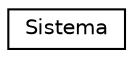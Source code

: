 digraph "Graphical Class Hierarchy"
{
  edge [fontname="Helvetica",fontsize="10",labelfontname="Helvetica",labelfontsize="10"];
  node [fontname="Helvetica",fontsize="10",shape=record];
  rankdir="LR";
  Node0 [label="Sistema",height=0.2,width=0.4,color="black", fillcolor="white", style="filled",URL="$class_sistema.html"];
}
